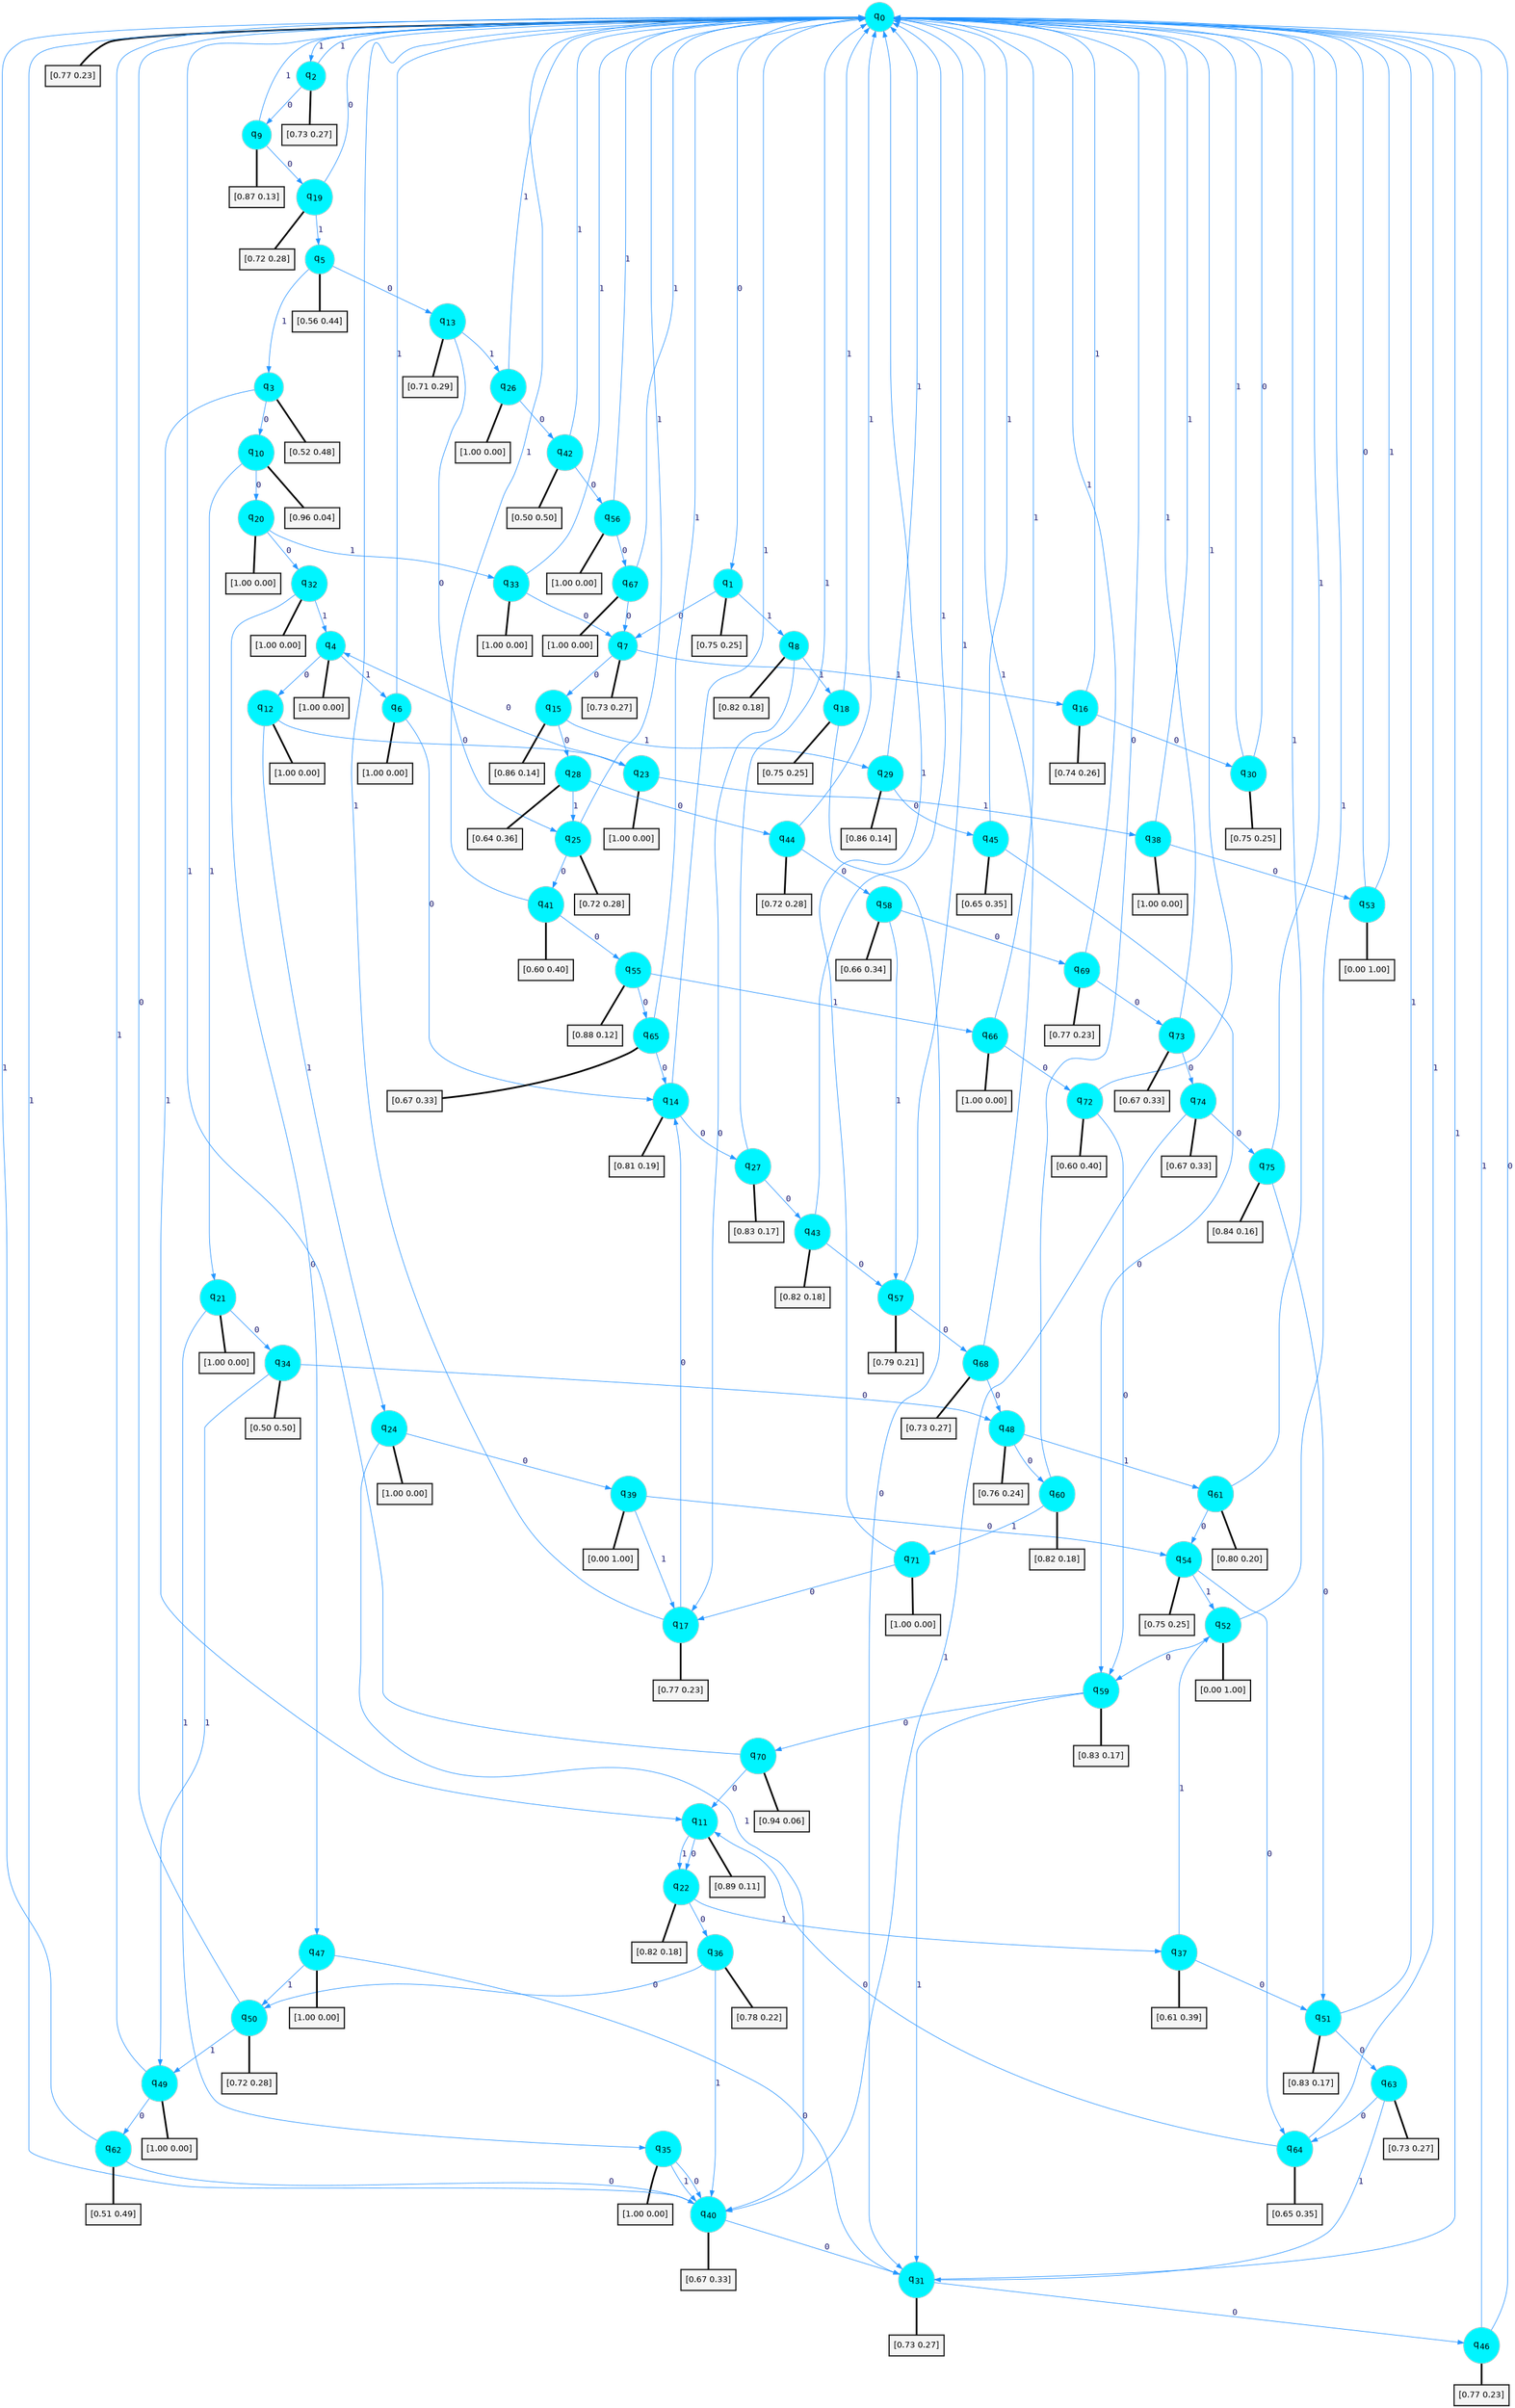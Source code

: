 digraph G {
graph [
bgcolor=transparent, dpi=300, rankdir=TD, size="40,25"];
node [
color=gray, fillcolor=turquoise1, fontcolor=black, fontname=Helvetica, fontsize=16, fontweight=bold, shape=circle, style=filled];
edge [
arrowsize=1, color=dodgerblue1, fontcolor=midnightblue, fontname=courier, fontweight=bold, penwidth=1, style=solid, weight=20];
0[label=<q<SUB>0</SUB>>];
1[label=<q<SUB>1</SUB>>];
2[label=<q<SUB>2</SUB>>];
3[label=<q<SUB>3</SUB>>];
4[label=<q<SUB>4</SUB>>];
5[label=<q<SUB>5</SUB>>];
6[label=<q<SUB>6</SUB>>];
7[label=<q<SUB>7</SUB>>];
8[label=<q<SUB>8</SUB>>];
9[label=<q<SUB>9</SUB>>];
10[label=<q<SUB>10</SUB>>];
11[label=<q<SUB>11</SUB>>];
12[label=<q<SUB>12</SUB>>];
13[label=<q<SUB>13</SUB>>];
14[label=<q<SUB>14</SUB>>];
15[label=<q<SUB>15</SUB>>];
16[label=<q<SUB>16</SUB>>];
17[label=<q<SUB>17</SUB>>];
18[label=<q<SUB>18</SUB>>];
19[label=<q<SUB>19</SUB>>];
20[label=<q<SUB>20</SUB>>];
21[label=<q<SUB>21</SUB>>];
22[label=<q<SUB>22</SUB>>];
23[label=<q<SUB>23</SUB>>];
24[label=<q<SUB>24</SUB>>];
25[label=<q<SUB>25</SUB>>];
26[label=<q<SUB>26</SUB>>];
27[label=<q<SUB>27</SUB>>];
28[label=<q<SUB>28</SUB>>];
29[label=<q<SUB>29</SUB>>];
30[label=<q<SUB>30</SUB>>];
31[label=<q<SUB>31</SUB>>];
32[label=<q<SUB>32</SUB>>];
33[label=<q<SUB>33</SUB>>];
34[label=<q<SUB>34</SUB>>];
35[label=<q<SUB>35</SUB>>];
36[label=<q<SUB>36</SUB>>];
37[label=<q<SUB>37</SUB>>];
38[label=<q<SUB>38</SUB>>];
39[label=<q<SUB>39</SUB>>];
40[label=<q<SUB>40</SUB>>];
41[label=<q<SUB>41</SUB>>];
42[label=<q<SUB>42</SUB>>];
43[label=<q<SUB>43</SUB>>];
44[label=<q<SUB>44</SUB>>];
45[label=<q<SUB>45</SUB>>];
46[label=<q<SUB>46</SUB>>];
47[label=<q<SUB>47</SUB>>];
48[label=<q<SUB>48</SUB>>];
49[label=<q<SUB>49</SUB>>];
50[label=<q<SUB>50</SUB>>];
51[label=<q<SUB>51</SUB>>];
52[label=<q<SUB>52</SUB>>];
53[label=<q<SUB>53</SUB>>];
54[label=<q<SUB>54</SUB>>];
55[label=<q<SUB>55</SUB>>];
56[label=<q<SUB>56</SUB>>];
57[label=<q<SUB>57</SUB>>];
58[label=<q<SUB>58</SUB>>];
59[label=<q<SUB>59</SUB>>];
60[label=<q<SUB>60</SUB>>];
61[label=<q<SUB>61</SUB>>];
62[label=<q<SUB>62</SUB>>];
63[label=<q<SUB>63</SUB>>];
64[label=<q<SUB>64</SUB>>];
65[label=<q<SUB>65</SUB>>];
66[label=<q<SUB>66</SUB>>];
67[label=<q<SUB>67</SUB>>];
68[label=<q<SUB>68</SUB>>];
69[label=<q<SUB>69</SUB>>];
70[label=<q<SUB>70</SUB>>];
71[label=<q<SUB>71</SUB>>];
72[label=<q<SUB>72</SUB>>];
73[label=<q<SUB>73</SUB>>];
74[label=<q<SUB>74</SUB>>];
75[label=<q<SUB>75</SUB>>];
76[label="[0.77 0.23]", shape=box,fontcolor=black, fontname=Helvetica, fontsize=14, penwidth=2, fillcolor=whitesmoke,color=black];
77[label="[0.75 0.25]", shape=box,fontcolor=black, fontname=Helvetica, fontsize=14, penwidth=2, fillcolor=whitesmoke,color=black];
78[label="[0.73 0.27]", shape=box,fontcolor=black, fontname=Helvetica, fontsize=14, penwidth=2, fillcolor=whitesmoke,color=black];
79[label="[0.52 0.48]", shape=box,fontcolor=black, fontname=Helvetica, fontsize=14, penwidth=2, fillcolor=whitesmoke,color=black];
80[label="[1.00 0.00]", shape=box,fontcolor=black, fontname=Helvetica, fontsize=14, penwidth=2, fillcolor=whitesmoke,color=black];
81[label="[0.56 0.44]", shape=box,fontcolor=black, fontname=Helvetica, fontsize=14, penwidth=2, fillcolor=whitesmoke,color=black];
82[label="[1.00 0.00]", shape=box,fontcolor=black, fontname=Helvetica, fontsize=14, penwidth=2, fillcolor=whitesmoke,color=black];
83[label="[0.73 0.27]", shape=box,fontcolor=black, fontname=Helvetica, fontsize=14, penwidth=2, fillcolor=whitesmoke,color=black];
84[label="[0.82 0.18]", shape=box,fontcolor=black, fontname=Helvetica, fontsize=14, penwidth=2, fillcolor=whitesmoke,color=black];
85[label="[0.87 0.13]", shape=box,fontcolor=black, fontname=Helvetica, fontsize=14, penwidth=2, fillcolor=whitesmoke,color=black];
86[label="[0.96 0.04]", shape=box,fontcolor=black, fontname=Helvetica, fontsize=14, penwidth=2, fillcolor=whitesmoke,color=black];
87[label="[0.89 0.11]", shape=box,fontcolor=black, fontname=Helvetica, fontsize=14, penwidth=2, fillcolor=whitesmoke,color=black];
88[label="[1.00 0.00]", shape=box,fontcolor=black, fontname=Helvetica, fontsize=14, penwidth=2, fillcolor=whitesmoke,color=black];
89[label="[0.71 0.29]", shape=box,fontcolor=black, fontname=Helvetica, fontsize=14, penwidth=2, fillcolor=whitesmoke,color=black];
90[label="[0.81 0.19]", shape=box,fontcolor=black, fontname=Helvetica, fontsize=14, penwidth=2, fillcolor=whitesmoke,color=black];
91[label="[0.86 0.14]", shape=box,fontcolor=black, fontname=Helvetica, fontsize=14, penwidth=2, fillcolor=whitesmoke,color=black];
92[label="[0.74 0.26]", shape=box,fontcolor=black, fontname=Helvetica, fontsize=14, penwidth=2, fillcolor=whitesmoke,color=black];
93[label="[0.77 0.23]", shape=box,fontcolor=black, fontname=Helvetica, fontsize=14, penwidth=2, fillcolor=whitesmoke,color=black];
94[label="[0.75 0.25]", shape=box,fontcolor=black, fontname=Helvetica, fontsize=14, penwidth=2, fillcolor=whitesmoke,color=black];
95[label="[0.72 0.28]", shape=box,fontcolor=black, fontname=Helvetica, fontsize=14, penwidth=2, fillcolor=whitesmoke,color=black];
96[label="[1.00 0.00]", shape=box,fontcolor=black, fontname=Helvetica, fontsize=14, penwidth=2, fillcolor=whitesmoke,color=black];
97[label="[1.00 0.00]", shape=box,fontcolor=black, fontname=Helvetica, fontsize=14, penwidth=2, fillcolor=whitesmoke,color=black];
98[label="[0.82 0.18]", shape=box,fontcolor=black, fontname=Helvetica, fontsize=14, penwidth=2, fillcolor=whitesmoke,color=black];
99[label="[1.00 0.00]", shape=box,fontcolor=black, fontname=Helvetica, fontsize=14, penwidth=2, fillcolor=whitesmoke,color=black];
100[label="[1.00 0.00]", shape=box,fontcolor=black, fontname=Helvetica, fontsize=14, penwidth=2, fillcolor=whitesmoke,color=black];
101[label="[0.72 0.28]", shape=box,fontcolor=black, fontname=Helvetica, fontsize=14, penwidth=2, fillcolor=whitesmoke,color=black];
102[label="[1.00 0.00]", shape=box,fontcolor=black, fontname=Helvetica, fontsize=14, penwidth=2, fillcolor=whitesmoke,color=black];
103[label="[0.83 0.17]", shape=box,fontcolor=black, fontname=Helvetica, fontsize=14, penwidth=2, fillcolor=whitesmoke,color=black];
104[label="[0.64 0.36]", shape=box,fontcolor=black, fontname=Helvetica, fontsize=14, penwidth=2, fillcolor=whitesmoke,color=black];
105[label="[0.86 0.14]", shape=box,fontcolor=black, fontname=Helvetica, fontsize=14, penwidth=2, fillcolor=whitesmoke,color=black];
106[label="[0.75 0.25]", shape=box,fontcolor=black, fontname=Helvetica, fontsize=14, penwidth=2, fillcolor=whitesmoke,color=black];
107[label="[0.73 0.27]", shape=box,fontcolor=black, fontname=Helvetica, fontsize=14, penwidth=2, fillcolor=whitesmoke,color=black];
108[label="[1.00 0.00]", shape=box,fontcolor=black, fontname=Helvetica, fontsize=14, penwidth=2, fillcolor=whitesmoke,color=black];
109[label="[1.00 0.00]", shape=box,fontcolor=black, fontname=Helvetica, fontsize=14, penwidth=2, fillcolor=whitesmoke,color=black];
110[label="[0.50 0.50]", shape=box,fontcolor=black, fontname=Helvetica, fontsize=14, penwidth=2, fillcolor=whitesmoke,color=black];
111[label="[1.00 0.00]", shape=box,fontcolor=black, fontname=Helvetica, fontsize=14, penwidth=2, fillcolor=whitesmoke,color=black];
112[label="[0.78 0.22]", shape=box,fontcolor=black, fontname=Helvetica, fontsize=14, penwidth=2, fillcolor=whitesmoke,color=black];
113[label="[0.61 0.39]", shape=box,fontcolor=black, fontname=Helvetica, fontsize=14, penwidth=2, fillcolor=whitesmoke,color=black];
114[label="[1.00 0.00]", shape=box,fontcolor=black, fontname=Helvetica, fontsize=14, penwidth=2, fillcolor=whitesmoke,color=black];
115[label="[0.00 1.00]", shape=box,fontcolor=black, fontname=Helvetica, fontsize=14, penwidth=2, fillcolor=whitesmoke,color=black];
116[label="[0.67 0.33]", shape=box,fontcolor=black, fontname=Helvetica, fontsize=14, penwidth=2, fillcolor=whitesmoke,color=black];
117[label="[0.60 0.40]", shape=box,fontcolor=black, fontname=Helvetica, fontsize=14, penwidth=2, fillcolor=whitesmoke,color=black];
118[label="[0.50 0.50]", shape=box,fontcolor=black, fontname=Helvetica, fontsize=14, penwidth=2, fillcolor=whitesmoke,color=black];
119[label="[0.82 0.18]", shape=box,fontcolor=black, fontname=Helvetica, fontsize=14, penwidth=2, fillcolor=whitesmoke,color=black];
120[label="[0.72 0.28]", shape=box,fontcolor=black, fontname=Helvetica, fontsize=14, penwidth=2, fillcolor=whitesmoke,color=black];
121[label="[0.65 0.35]", shape=box,fontcolor=black, fontname=Helvetica, fontsize=14, penwidth=2, fillcolor=whitesmoke,color=black];
122[label="[0.77 0.23]", shape=box,fontcolor=black, fontname=Helvetica, fontsize=14, penwidth=2, fillcolor=whitesmoke,color=black];
123[label="[1.00 0.00]", shape=box,fontcolor=black, fontname=Helvetica, fontsize=14, penwidth=2, fillcolor=whitesmoke,color=black];
124[label="[0.76 0.24]", shape=box,fontcolor=black, fontname=Helvetica, fontsize=14, penwidth=2, fillcolor=whitesmoke,color=black];
125[label="[1.00 0.00]", shape=box,fontcolor=black, fontname=Helvetica, fontsize=14, penwidth=2, fillcolor=whitesmoke,color=black];
126[label="[0.72 0.28]", shape=box,fontcolor=black, fontname=Helvetica, fontsize=14, penwidth=2, fillcolor=whitesmoke,color=black];
127[label="[0.83 0.17]", shape=box,fontcolor=black, fontname=Helvetica, fontsize=14, penwidth=2, fillcolor=whitesmoke,color=black];
128[label="[0.00 1.00]", shape=box,fontcolor=black, fontname=Helvetica, fontsize=14, penwidth=2, fillcolor=whitesmoke,color=black];
129[label="[0.00 1.00]", shape=box,fontcolor=black, fontname=Helvetica, fontsize=14, penwidth=2, fillcolor=whitesmoke,color=black];
130[label="[0.75 0.25]", shape=box,fontcolor=black, fontname=Helvetica, fontsize=14, penwidth=2, fillcolor=whitesmoke,color=black];
131[label="[0.88 0.12]", shape=box,fontcolor=black, fontname=Helvetica, fontsize=14, penwidth=2, fillcolor=whitesmoke,color=black];
132[label="[1.00 0.00]", shape=box,fontcolor=black, fontname=Helvetica, fontsize=14, penwidth=2, fillcolor=whitesmoke,color=black];
133[label="[0.79 0.21]", shape=box,fontcolor=black, fontname=Helvetica, fontsize=14, penwidth=2, fillcolor=whitesmoke,color=black];
134[label="[0.66 0.34]", shape=box,fontcolor=black, fontname=Helvetica, fontsize=14, penwidth=2, fillcolor=whitesmoke,color=black];
135[label="[0.83 0.17]", shape=box,fontcolor=black, fontname=Helvetica, fontsize=14, penwidth=2, fillcolor=whitesmoke,color=black];
136[label="[0.82 0.18]", shape=box,fontcolor=black, fontname=Helvetica, fontsize=14, penwidth=2, fillcolor=whitesmoke,color=black];
137[label="[0.80 0.20]", shape=box,fontcolor=black, fontname=Helvetica, fontsize=14, penwidth=2, fillcolor=whitesmoke,color=black];
138[label="[0.51 0.49]", shape=box,fontcolor=black, fontname=Helvetica, fontsize=14, penwidth=2, fillcolor=whitesmoke,color=black];
139[label="[0.73 0.27]", shape=box,fontcolor=black, fontname=Helvetica, fontsize=14, penwidth=2, fillcolor=whitesmoke,color=black];
140[label="[0.65 0.35]", shape=box,fontcolor=black, fontname=Helvetica, fontsize=14, penwidth=2, fillcolor=whitesmoke,color=black];
141[label="[0.67 0.33]", shape=box,fontcolor=black, fontname=Helvetica, fontsize=14, penwidth=2, fillcolor=whitesmoke,color=black];
142[label="[1.00 0.00]", shape=box,fontcolor=black, fontname=Helvetica, fontsize=14, penwidth=2, fillcolor=whitesmoke,color=black];
143[label="[1.00 0.00]", shape=box,fontcolor=black, fontname=Helvetica, fontsize=14, penwidth=2, fillcolor=whitesmoke,color=black];
144[label="[0.73 0.27]", shape=box,fontcolor=black, fontname=Helvetica, fontsize=14, penwidth=2, fillcolor=whitesmoke,color=black];
145[label="[0.77 0.23]", shape=box,fontcolor=black, fontname=Helvetica, fontsize=14, penwidth=2, fillcolor=whitesmoke,color=black];
146[label="[0.94 0.06]", shape=box,fontcolor=black, fontname=Helvetica, fontsize=14, penwidth=2, fillcolor=whitesmoke,color=black];
147[label="[1.00 0.00]", shape=box,fontcolor=black, fontname=Helvetica, fontsize=14, penwidth=2, fillcolor=whitesmoke,color=black];
148[label="[0.60 0.40]", shape=box,fontcolor=black, fontname=Helvetica, fontsize=14, penwidth=2, fillcolor=whitesmoke,color=black];
149[label="[0.67 0.33]", shape=box,fontcolor=black, fontname=Helvetica, fontsize=14, penwidth=2, fillcolor=whitesmoke,color=black];
150[label="[0.67 0.33]", shape=box,fontcolor=black, fontname=Helvetica, fontsize=14, penwidth=2, fillcolor=whitesmoke,color=black];
151[label="[0.84 0.16]", shape=box,fontcolor=black, fontname=Helvetica, fontsize=14, penwidth=2, fillcolor=whitesmoke,color=black];
0->1 [label=0];
0->2 [label=1];
0->76 [arrowhead=none, penwidth=3,color=black];
1->7 [label=0];
1->8 [label=1];
1->77 [arrowhead=none, penwidth=3,color=black];
2->9 [label=0];
2->0 [label=1];
2->78 [arrowhead=none, penwidth=3,color=black];
3->10 [label=0];
3->11 [label=1];
3->79 [arrowhead=none, penwidth=3,color=black];
4->12 [label=0];
4->6 [label=1];
4->80 [arrowhead=none, penwidth=3,color=black];
5->13 [label=0];
5->3 [label=1];
5->81 [arrowhead=none, penwidth=3,color=black];
6->14 [label=0];
6->0 [label=1];
6->82 [arrowhead=none, penwidth=3,color=black];
7->15 [label=0];
7->16 [label=1];
7->83 [arrowhead=none, penwidth=3,color=black];
8->17 [label=0];
8->18 [label=1];
8->84 [arrowhead=none, penwidth=3,color=black];
9->19 [label=0];
9->0 [label=1];
9->85 [arrowhead=none, penwidth=3,color=black];
10->20 [label=0];
10->21 [label=1];
10->86 [arrowhead=none, penwidth=3,color=black];
11->22 [label=0];
11->22 [label=1];
11->87 [arrowhead=none, penwidth=3,color=black];
12->23 [label=0];
12->24 [label=1];
12->88 [arrowhead=none, penwidth=3,color=black];
13->25 [label=0];
13->26 [label=1];
13->89 [arrowhead=none, penwidth=3,color=black];
14->27 [label=0];
14->0 [label=1];
14->90 [arrowhead=none, penwidth=3,color=black];
15->28 [label=0];
15->29 [label=1];
15->91 [arrowhead=none, penwidth=3,color=black];
16->30 [label=0];
16->0 [label=1];
16->92 [arrowhead=none, penwidth=3,color=black];
17->14 [label=0];
17->0 [label=1];
17->93 [arrowhead=none, penwidth=3,color=black];
18->31 [label=0];
18->0 [label=1];
18->94 [arrowhead=none, penwidth=3,color=black];
19->0 [label=0];
19->5 [label=1];
19->95 [arrowhead=none, penwidth=3,color=black];
20->32 [label=0];
20->33 [label=1];
20->96 [arrowhead=none, penwidth=3,color=black];
21->34 [label=0];
21->35 [label=1];
21->97 [arrowhead=none, penwidth=3,color=black];
22->36 [label=0];
22->37 [label=1];
22->98 [arrowhead=none, penwidth=3,color=black];
23->4 [label=0];
23->38 [label=1];
23->99 [arrowhead=none, penwidth=3,color=black];
24->39 [label=0];
24->40 [label=1];
24->100 [arrowhead=none, penwidth=3,color=black];
25->41 [label=0];
25->0 [label=1];
25->101 [arrowhead=none, penwidth=3,color=black];
26->42 [label=0];
26->0 [label=1];
26->102 [arrowhead=none, penwidth=3,color=black];
27->43 [label=0];
27->0 [label=1];
27->103 [arrowhead=none, penwidth=3,color=black];
28->44 [label=0];
28->25 [label=1];
28->104 [arrowhead=none, penwidth=3,color=black];
29->45 [label=0];
29->0 [label=1];
29->105 [arrowhead=none, penwidth=3,color=black];
30->0 [label=0];
30->0 [label=1];
30->106 [arrowhead=none, penwidth=3,color=black];
31->46 [label=0];
31->0 [label=1];
31->107 [arrowhead=none, penwidth=3,color=black];
32->47 [label=0];
32->4 [label=1];
32->108 [arrowhead=none, penwidth=3,color=black];
33->7 [label=0];
33->0 [label=1];
33->109 [arrowhead=none, penwidth=3,color=black];
34->48 [label=0];
34->49 [label=1];
34->110 [arrowhead=none, penwidth=3,color=black];
35->40 [label=0];
35->40 [label=1];
35->111 [arrowhead=none, penwidth=3,color=black];
36->50 [label=0];
36->40 [label=1];
36->112 [arrowhead=none, penwidth=3,color=black];
37->51 [label=0];
37->52 [label=1];
37->113 [arrowhead=none, penwidth=3,color=black];
38->53 [label=0];
38->0 [label=1];
38->114 [arrowhead=none, penwidth=3,color=black];
39->54 [label=0];
39->17 [label=1];
39->115 [arrowhead=none, penwidth=3,color=black];
40->31 [label=0];
40->0 [label=1];
40->116 [arrowhead=none, penwidth=3,color=black];
41->55 [label=0];
41->0 [label=1];
41->117 [arrowhead=none, penwidth=3,color=black];
42->56 [label=0];
42->0 [label=1];
42->118 [arrowhead=none, penwidth=3,color=black];
43->57 [label=0];
43->0 [label=1];
43->119 [arrowhead=none, penwidth=3,color=black];
44->58 [label=0];
44->0 [label=1];
44->120 [arrowhead=none, penwidth=3,color=black];
45->59 [label=0];
45->0 [label=1];
45->121 [arrowhead=none, penwidth=3,color=black];
46->0 [label=0];
46->0 [label=1];
46->122 [arrowhead=none, penwidth=3,color=black];
47->31 [label=0];
47->50 [label=1];
47->123 [arrowhead=none, penwidth=3,color=black];
48->60 [label=0];
48->61 [label=1];
48->124 [arrowhead=none, penwidth=3,color=black];
49->62 [label=0];
49->0 [label=1];
49->125 [arrowhead=none, penwidth=3,color=black];
50->0 [label=0];
50->49 [label=1];
50->126 [arrowhead=none, penwidth=3,color=black];
51->63 [label=0];
51->0 [label=1];
51->127 [arrowhead=none, penwidth=3,color=black];
52->59 [label=0];
52->0 [label=1];
52->128 [arrowhead=none, penwidth=3,color=black];
53->0 [label=0];
53->0 [label=1];
53->129 [arrowhead=none, penwidth=3,color=black];
54->64 [label=0];
54->52 [label=1];
54->130 [arrowhead=none, penwidth=3,color=black];
55->65 [label=0];
55->66 [label=1];
55->131 [arrowhead=none, penwidth=3,color=black];
56->67 [label=0];
56->0 [label=1];
56->132 [arrowhead=none, penwidth=3,color=black];
57->68 [label=0];
57->0 [label=1];
57->133 [arrowhead=none, penwidth=3,color=black];
58->69 [label=0];
58->57 [label=1];
58->134 [arrowhead=none, penwidth=3,color=black];
59->70 [label=0];
59->31 [label=1];
59->135 [arrowhead=none, penwidth=3,color=black];
60->0 [label=0];
60->71 [label=1];
60->136 [arrowhead=none, penwidth=3,color=black];
61->54 [label=0];
61->0 [label=1];
61->137 [arrowhead=none, penwidth=3,color=black];
62->40 [label=0];
62->0 [label=1];
62->138 [arrowhead=none, penwidth=3,color=black];
63->64 [label=0];
63->31 [label=1];
63->139 [arrowhead=none, penwidth=3,color=black];
64->11 [label=0];
64->0 [label=1];
64->140 [arrowhead=none, penwidth=3,color=black];
65->14 [label=0];
65->0 [label=1];
65->141 [arrowhead=none, penwidth=3,color=black];
66->72 [label=0];
66->0 [label=1];
66->142 [arrowhead=none, penwidth=3,color=black];
67->7 [label=0];
67->0 [label=1];
67->143 [arrowhead=none, penwidth=3,color=black];
68->48 [label=0];
68->0 [label=1];
68->144 [arrowhead=none, penwidth=3,color=black];
69->73 [label=0];
69->0 [label=1];
69->145 [arrowhead=none, penwidth=3,color=black];
70->11 [label=0];
70->0 [label=1];
70->146 [arrowhead=none, penwidth=3,color=black];
71->17 [label=0];
71->0 [label=1];
71->147 [arrowhead=none, penwidth=3,color=black];
72->59 [label=0];
72->0 [label=1];
72->148 [arrowhead=none, penwidth=3,color=black];
73->74 [label=0];
73->0 [label=1];
73->149 [arrowhead=none, penwidth=3,color=black];
74->75 [label=0];
74->40 [label=1];
74->150 [arrowhead=none, penwidth=3,color=black];
75->51 [label=0];
75->0 [label=1];
75->151 [arrowhead=none, penwidth=3,color=black];
}
